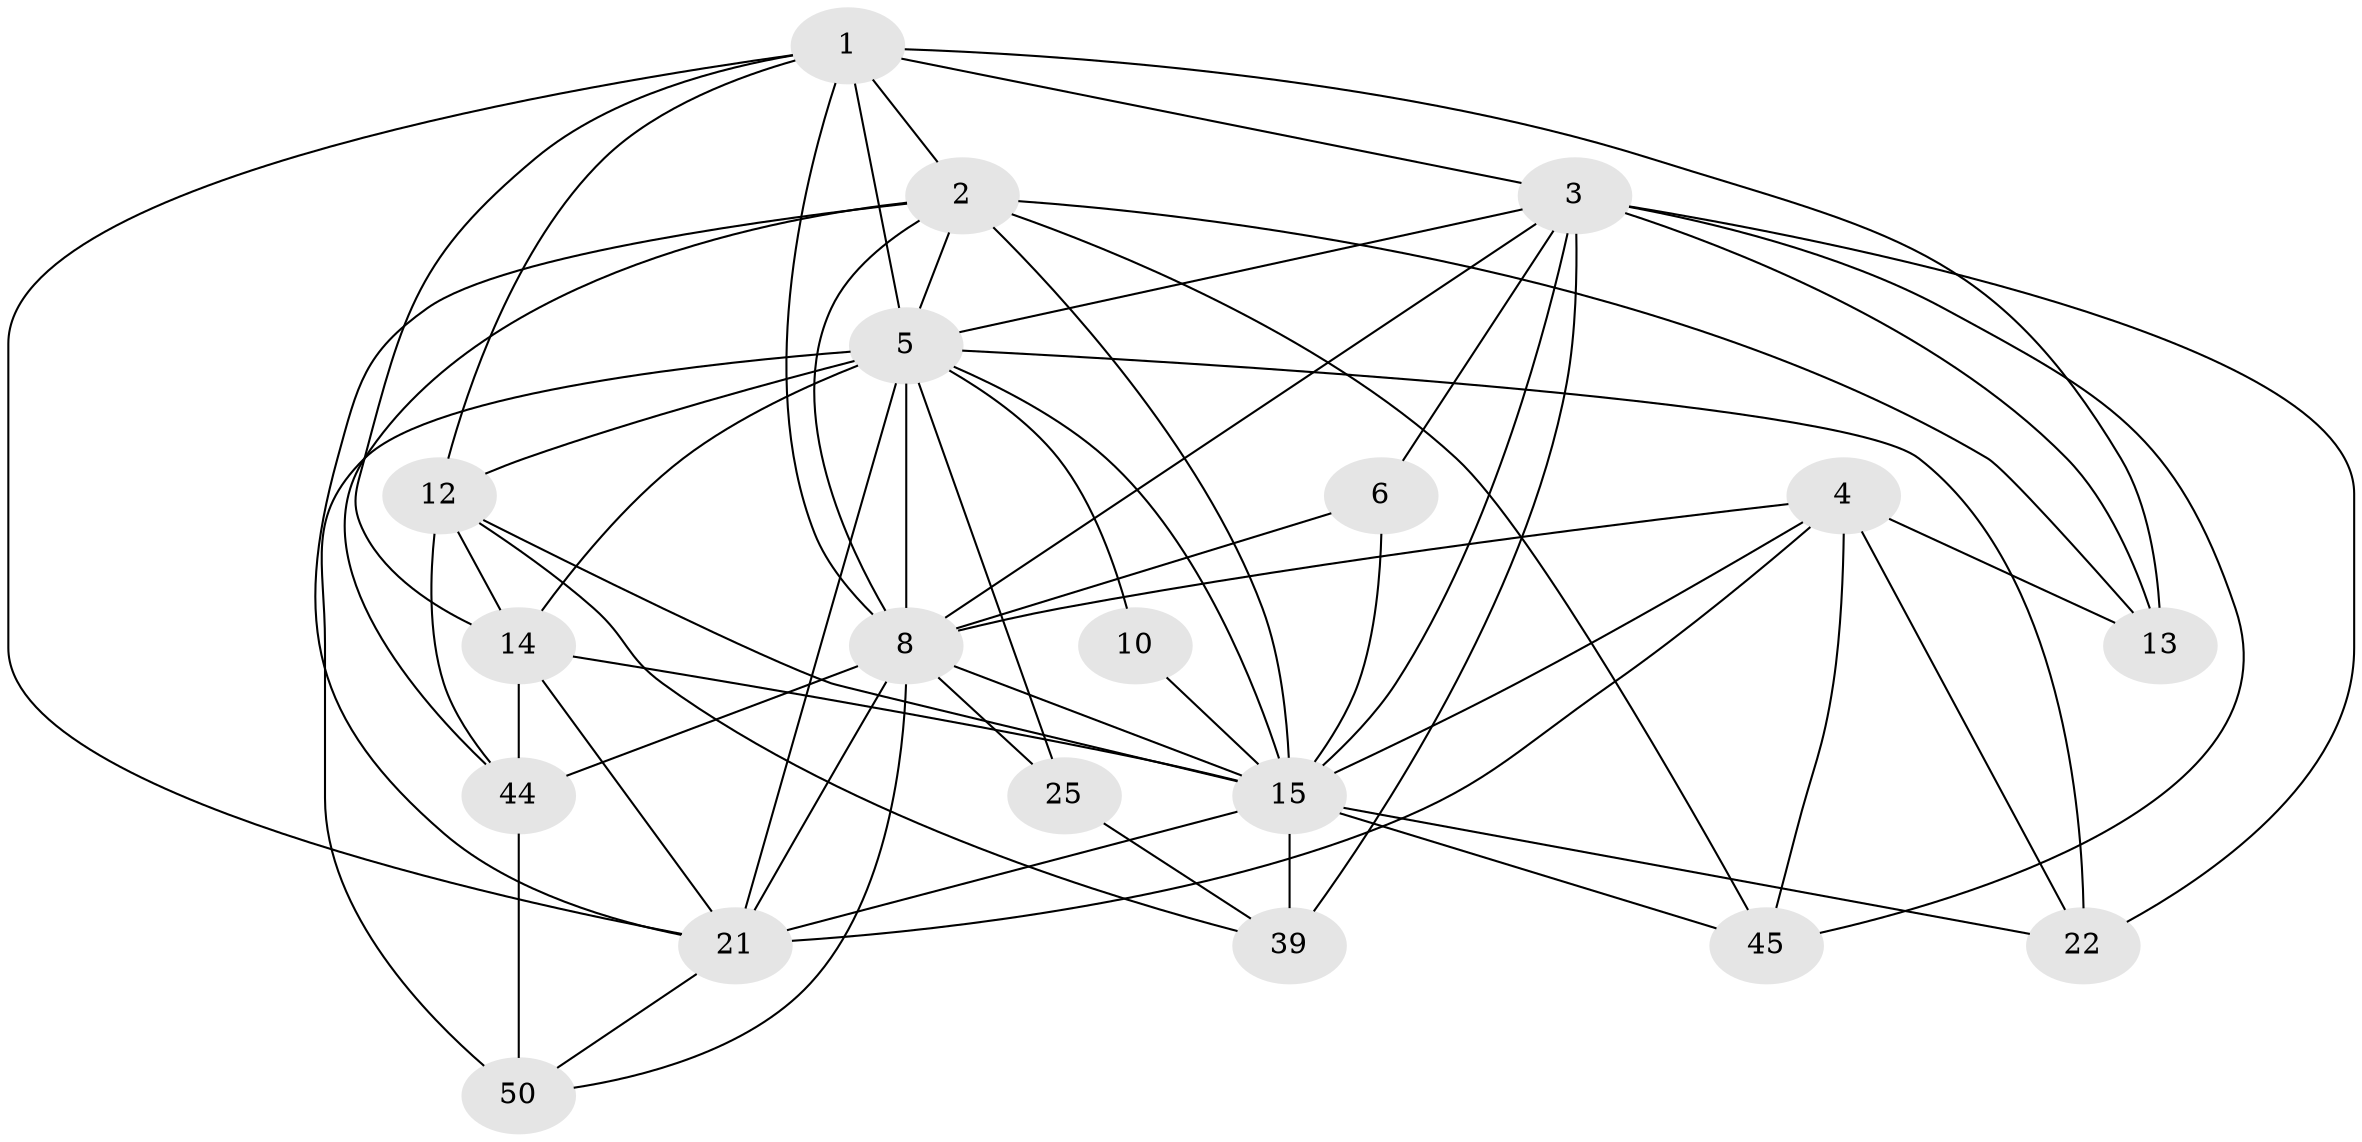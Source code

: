 // original degree distribution, {4: 0.27692307692307694, 5: 0.2153846153846154, 2: 0.15384615384615385, 3: 0.2153846153846154, 7: 0.03076923076923077, 6: 0.1076923076923077}
// Generated by graph-tools (version 1.1) at 2025/19/03/04/25 18:19:02]
// undirected, 19 vertices, 60 edges
graph export_dot {
graph [start="1"]
  node [color=gray90,style=filled];
  1 [super="+47+46+35"];
  2 [super="+32+41"];
  3 [super="+7+33"];
  4 [super="+20+18"];
  5 [super="+57+43+9"];
  6;
  8 [super="+16+11"];
  10 [super="+17"];
  12 [super="+27"];
  13;
  14 [super="+58"];
  15 [super="+38+19+34"];
  21 [super="+37+24"];
  22 [super="+55"];
  25;
  39 [super="+51+53"];
  44 [super="+54+49"];
  45;
  50 [super="+61+59"];
  1 -- 12 [weight=2];
  1 -- 2;
  1 -- 13;
  1 -- 14;
  1 -- 21;
  1 -- 5 [weight=3];
  1 -- 3;
  1 -- 8;
  2 -- 44;
  2 -- 15 [weight=2];
  2 -- 5;
  2 -- 45;
  2 -- 8;
  2 -- 21;
  2 -- 13;
  3 -- 15 [weight=3];
  3 -- 6;
  3 -- 22;
  3 -- 45;
  3 -- 39;
  3 -- 5;
  3 -- 8;
  3 -- 13;
  4 -- 15;
  4 -- 8 [weight=3];
  4 -- 21 [weight=2];
  4 -- 45;
  4 -- 22;
  4 -- 13;
  5 -- 25 [weight=2];
  5 -- 14;
  5 -- 22 [weight=2];
  5 -- 15;
  5 -- 50 [weight=2];
  5 -- 10;
  5 -- 21;
  5 -- 12;
  5 -- 8;
  6 -- 15;
  6 -- 8;
  8 -- 44 [weight=3];
  8 -- 25;
  8 -- 21 [weight=2];
  8 -- 15 [weight=2];
  8 -- 50 [weight=2];
  10 -- 15 [weight=2];
  12 -- 14;
  12 -- 15;
  12 -- 44;
  12 -- 39;
  14 -- 15;
  14 -- 44;
  14 -- 21;
  15 -- 45;
  15 -- 39 [weight=3];
  15 -- 21;
  15 -- 22;
  21 -- 50;
  25 -- 39;
  44 -- 50 [weight=2];
}
